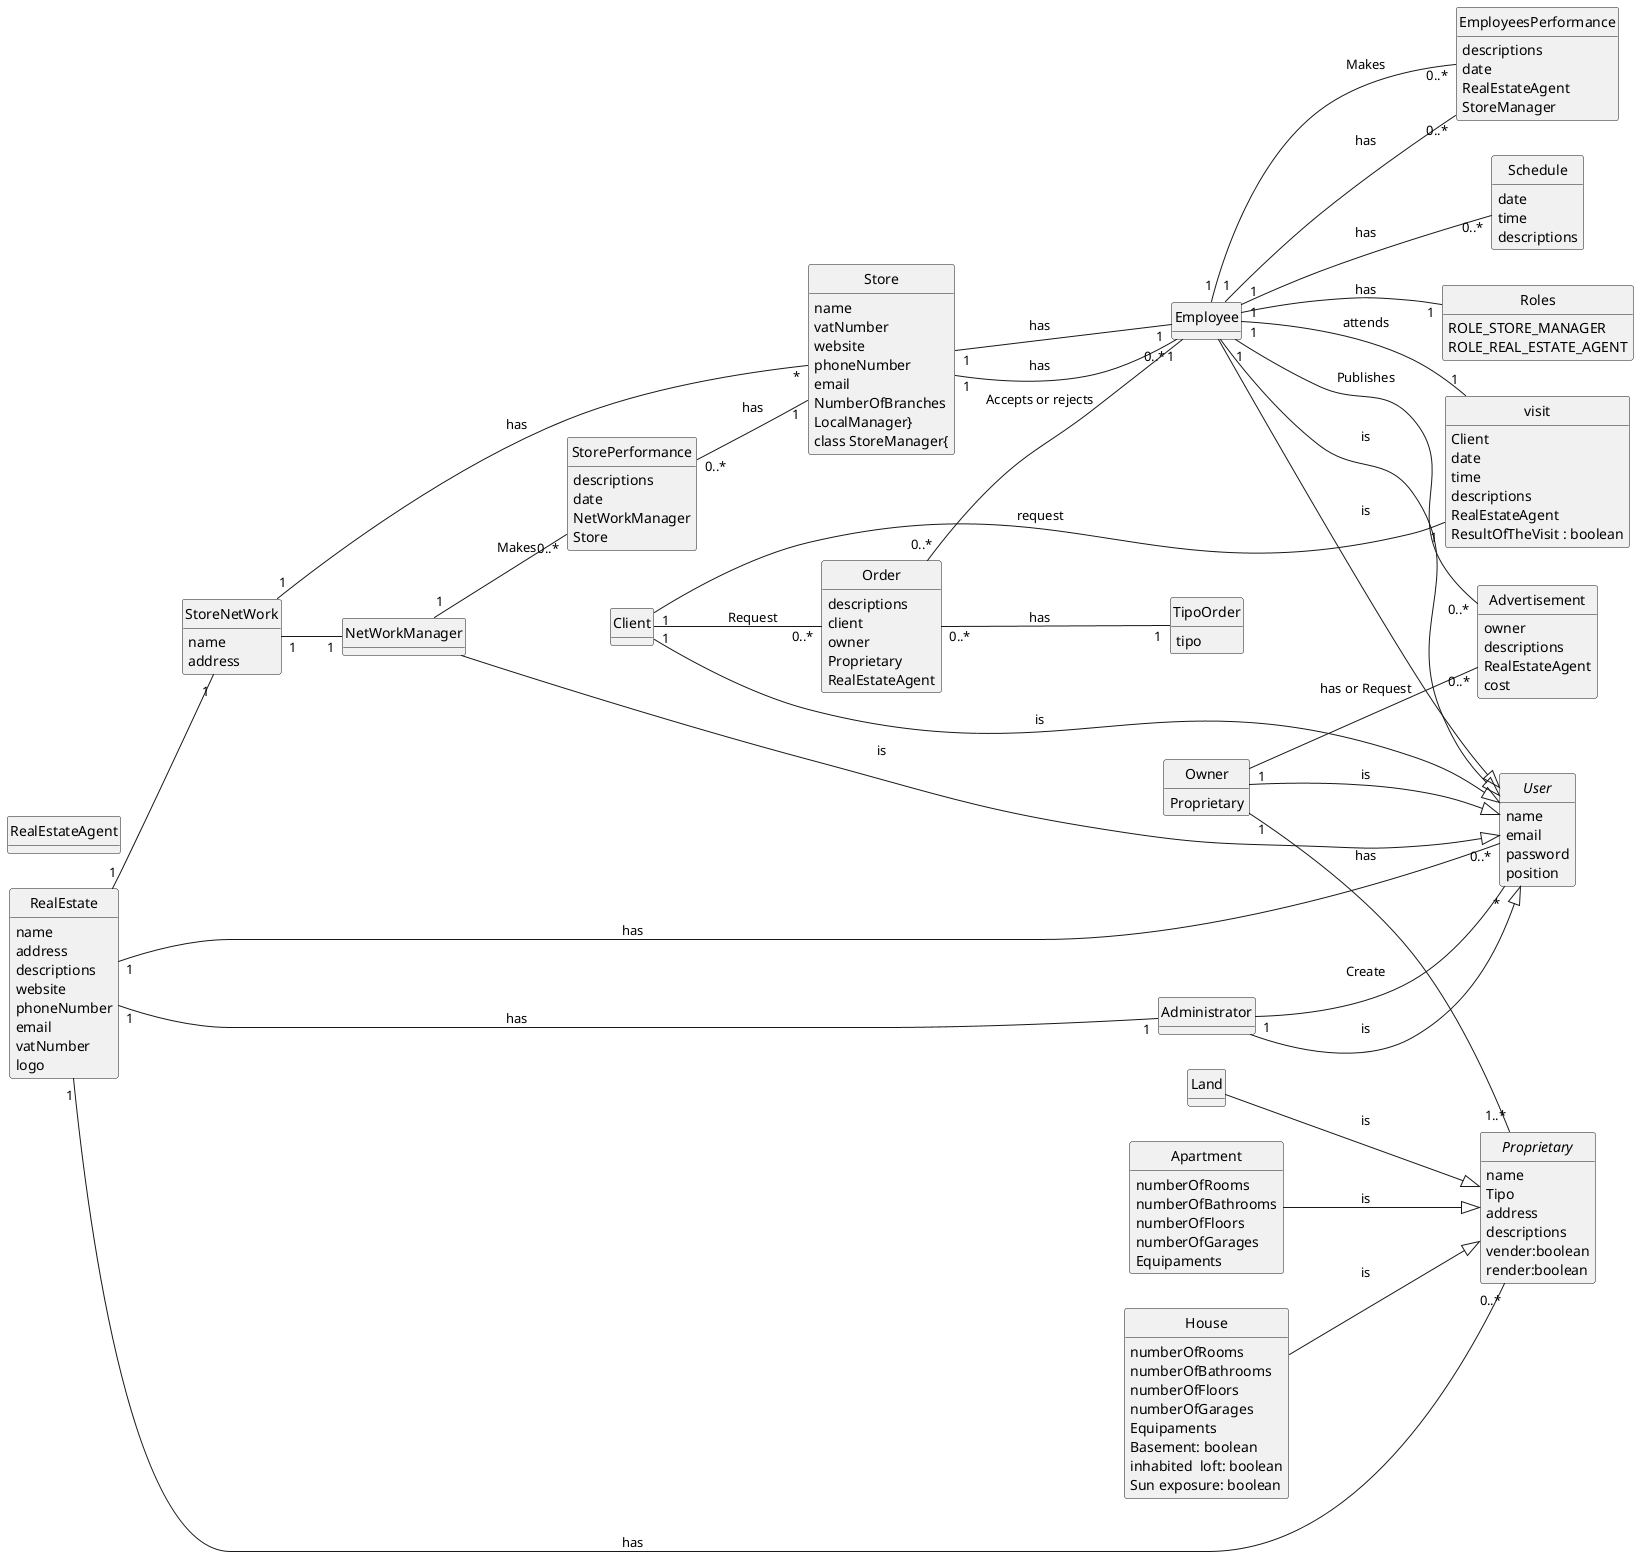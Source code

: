 @startuml
skinparam monochrome true
skinparam packageStyle rectangle
skinparam shadowing false
'skinparam linetype ortho
'left to right direction
skinparam classAttributeIconSize 0
hide circle
hide methods
left to right direction


'title Domain Model

'class Platform {
'  -description
'}

class RealEstate {
    name
    address
    descriptions
    website
    phoneNumber
    email
    vatNumber
    logo
}
class RealEstateAgent {

}

class Client {

}
class Owner {
 Proprietary
}
abstract class User {
    name
    email
    password
    position
}
abstract class Proprietary {
    name
    Tipo
    address
    descriptions
    vender:boolean
    render:boolean
}
class Land{
}

class Apartment{
numberOfRooms
numberOfBathrooms
numberOfFloors
numberOfGarages
Equipaments

}
class House{
numberOfRooms
    numberOfBathrooms
    numberOfFloors
    numberOfGarages
    Equipaments
    Basement: boolean
    inhabited  loft: boolean
    Sun exposure: boolean

}
class Advertisement{
    owner
    descriptions
    RealEstateAgent
    cost
}
class Schedule{
    date
    time
    descriptions
}
class visit{
    Client
    date
    time
    descriptions
    RealEstateAgent
    ResultOfTheVisit : boolean
}
class Order{
    descriptions
    client
    owner
    Proprietary
    RealEstateAgent
}

enum TipoOrder{
tipo
}
class StoreNetWork{
name
address
}
class Store{
name
vatNumber
website
phoneNumber
email
NumberOfBranches
LocalManager}
class StoreManager{

}
class NetWorkManager{
}
class StorePerformance{
descriptions
date
NetWorkManager
Store
}
class Administrator{
}
class EmployeesPerformance{
descriptions
date
RealEstateAgent
StoreManager
}
class Employee{
}
enum Roles{
    ROLE_STORE_MANAGER
    ROLE_REAL_ESTATE_AGENT
}
Employee "1"--"1" Roles : has
RealEstate "1"--"1" StoreNetWork
StoreNetWork "1"--"*" Store : has
Store "1"--"1" Employee :has
StoreNetWork "1"--"1" NetWorkManager

Administrator "1"--"*" User : Create

Administrator --|> User : is
Employee --|> User : is
NetWorkManager --|> User : is
Employee  --|>  User : is
Owner  --|>  User : is
Client  --|>  User : is
RealEstate "1"--" 0..*" User : has
House  --|>  Proprietary : is
Apartment  --|>  Proprietary : is
RealEstate "1"--"0..*" Proprietary : has
Land  --|>  Proprietary : is
Owner "1"--"0..*"Advertisement : has or Request
Employee "1"--"0..*"Advertisement : Publishes
Client "1"--"1"visit : request
Employee "1"--"1"visit : attends
Employee "1"--"0..*"Schedule : has
Order "0..*"--"1" TipoOrder : has
Store "1"--"0..*" Employee : has
Client "1"--"0..*" Order : Request
Order "0..*"--"1" Employee : Accepts or rejects
Employee "1"--"0..*" EmployeesPerformance : Makes
EmployeesPerformance "0..*"--"1" Employee : has
RealEstate "1"--"1" Administrator : has
Owner "1"--"1..*" Proprietary : has
NetWorkManager "1"--"0..*" StorePerformance : Makes
StorePerformance "0..*"--"1" Store : has
@enduml